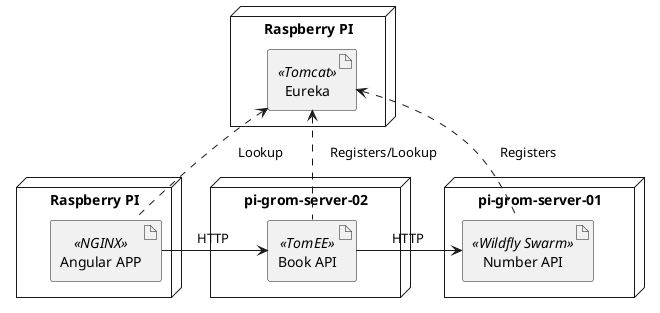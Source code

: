 @startuml

node "Raspberry PI" as piclient {
    artifact "Angular APP" <<NGINX>> as angular
}

node "pi-grom-server-01" as piserver {
    artifact "Number API" <<Wildfly Swarm>> as numberapi
}

node "pi-grom-server-02" as piserver2 {
    artifact "Book API" <<TomEE>> as bookapi
}

node "Raspberry PI" as piregistry {
    artifact "Eureka" <<Tomcat>> as eureka
}

angular -> bookapi: "     HTTP      "
bookapi -> numberapi: "     HTTP      "
numberapi -up.> eureka: "     Registers      "
bookapi -up.> eureka: "     Registers/Lookup      "
angular -up.> eureka: "     Lookup      "
@enduml
